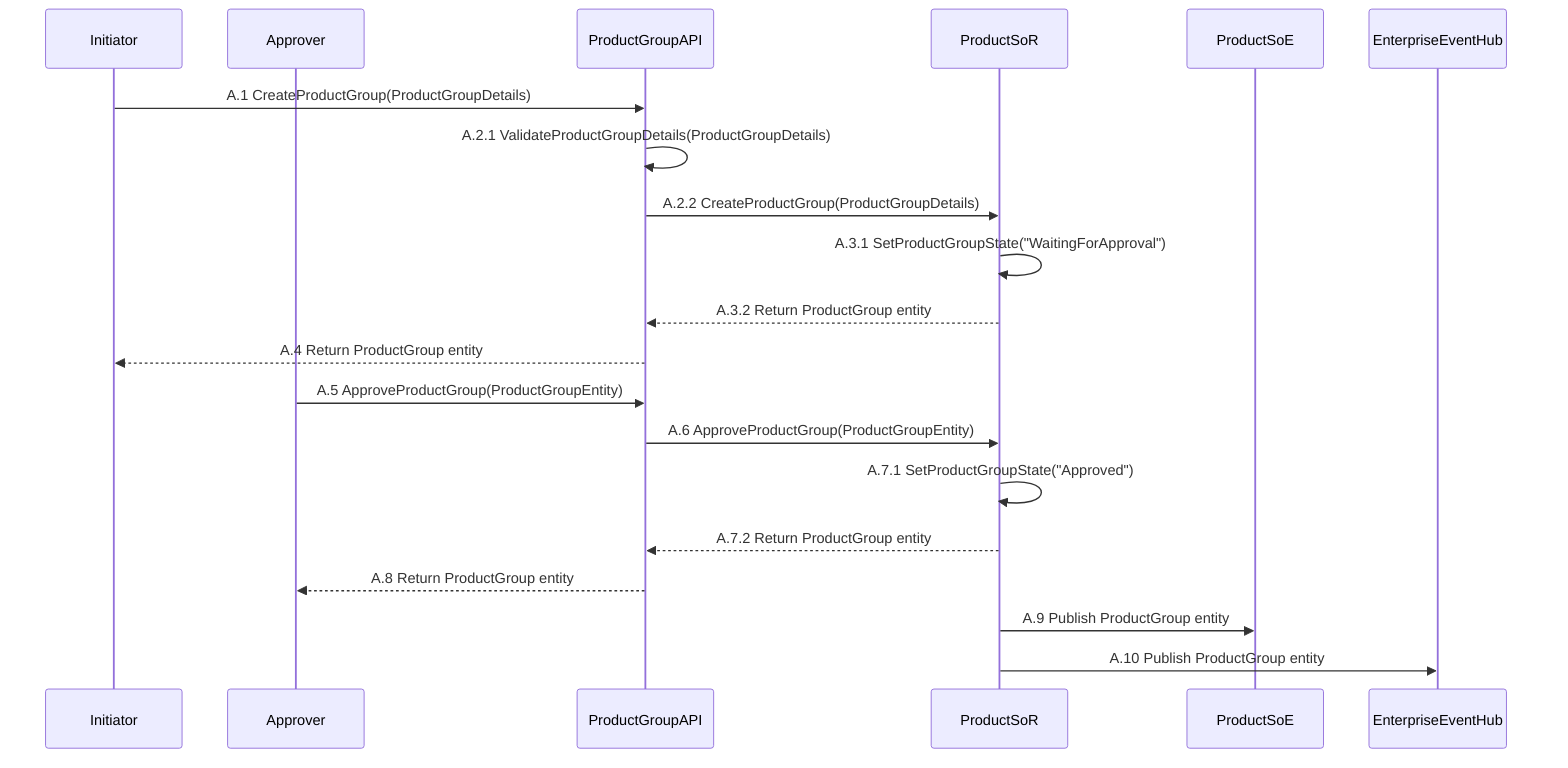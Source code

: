sequenceDiagram
    participant Initiator
    participant Approver
    participant ProductGroupAPI
    participant ProductSoR
    participant ProductSoE
    participant EnterpriseEventHub
    Initiator->>ProductGroupAPI: A.1 CreateProductGroup(ProductGroupDetails)
    ProductGroupAPI->>ProductGroupAPI: A.2.1 ValidateProductGroupDetails(ProductGroupDetails)
    ProductGroupAPI->>ProductSoR: A.2.2 CreateProductGroup(ProductGroupDetails)
    ProductSoR->>ProductSoR: A.3.1 SetProductGroupState("WaitingForApproval")
    ProductSoR-->>ProductGroupAPI: A.3.2 Return ProductGroup entity
    ProductGroupAPI-->>Initiator: A.4 Return ProductGroup entity
    Approver->>ProductGroupAPI: A.5 ApproveProductGroup(ProductGroupEntity)
    ProductGroupAPI->>ProductSoR: A.6 ApproveProductGroup(ProductGroupEntity)
    ProductSoR->>ProductSoR: A.7.1 SetProductGroupState("Approved")
    ProductSoR-->>ProductGroupAPI: A.7.2 Return ProductGroup entity
    ProductGroupAPI-->>Approver: A.8 Return ProductGroup entity
    ProductSoR->>ProductSoE: A.9 Publish ProductGroup entity
    ProductSoR->>EnterpriseEventHub: A.10 Publish ProductGroup entity